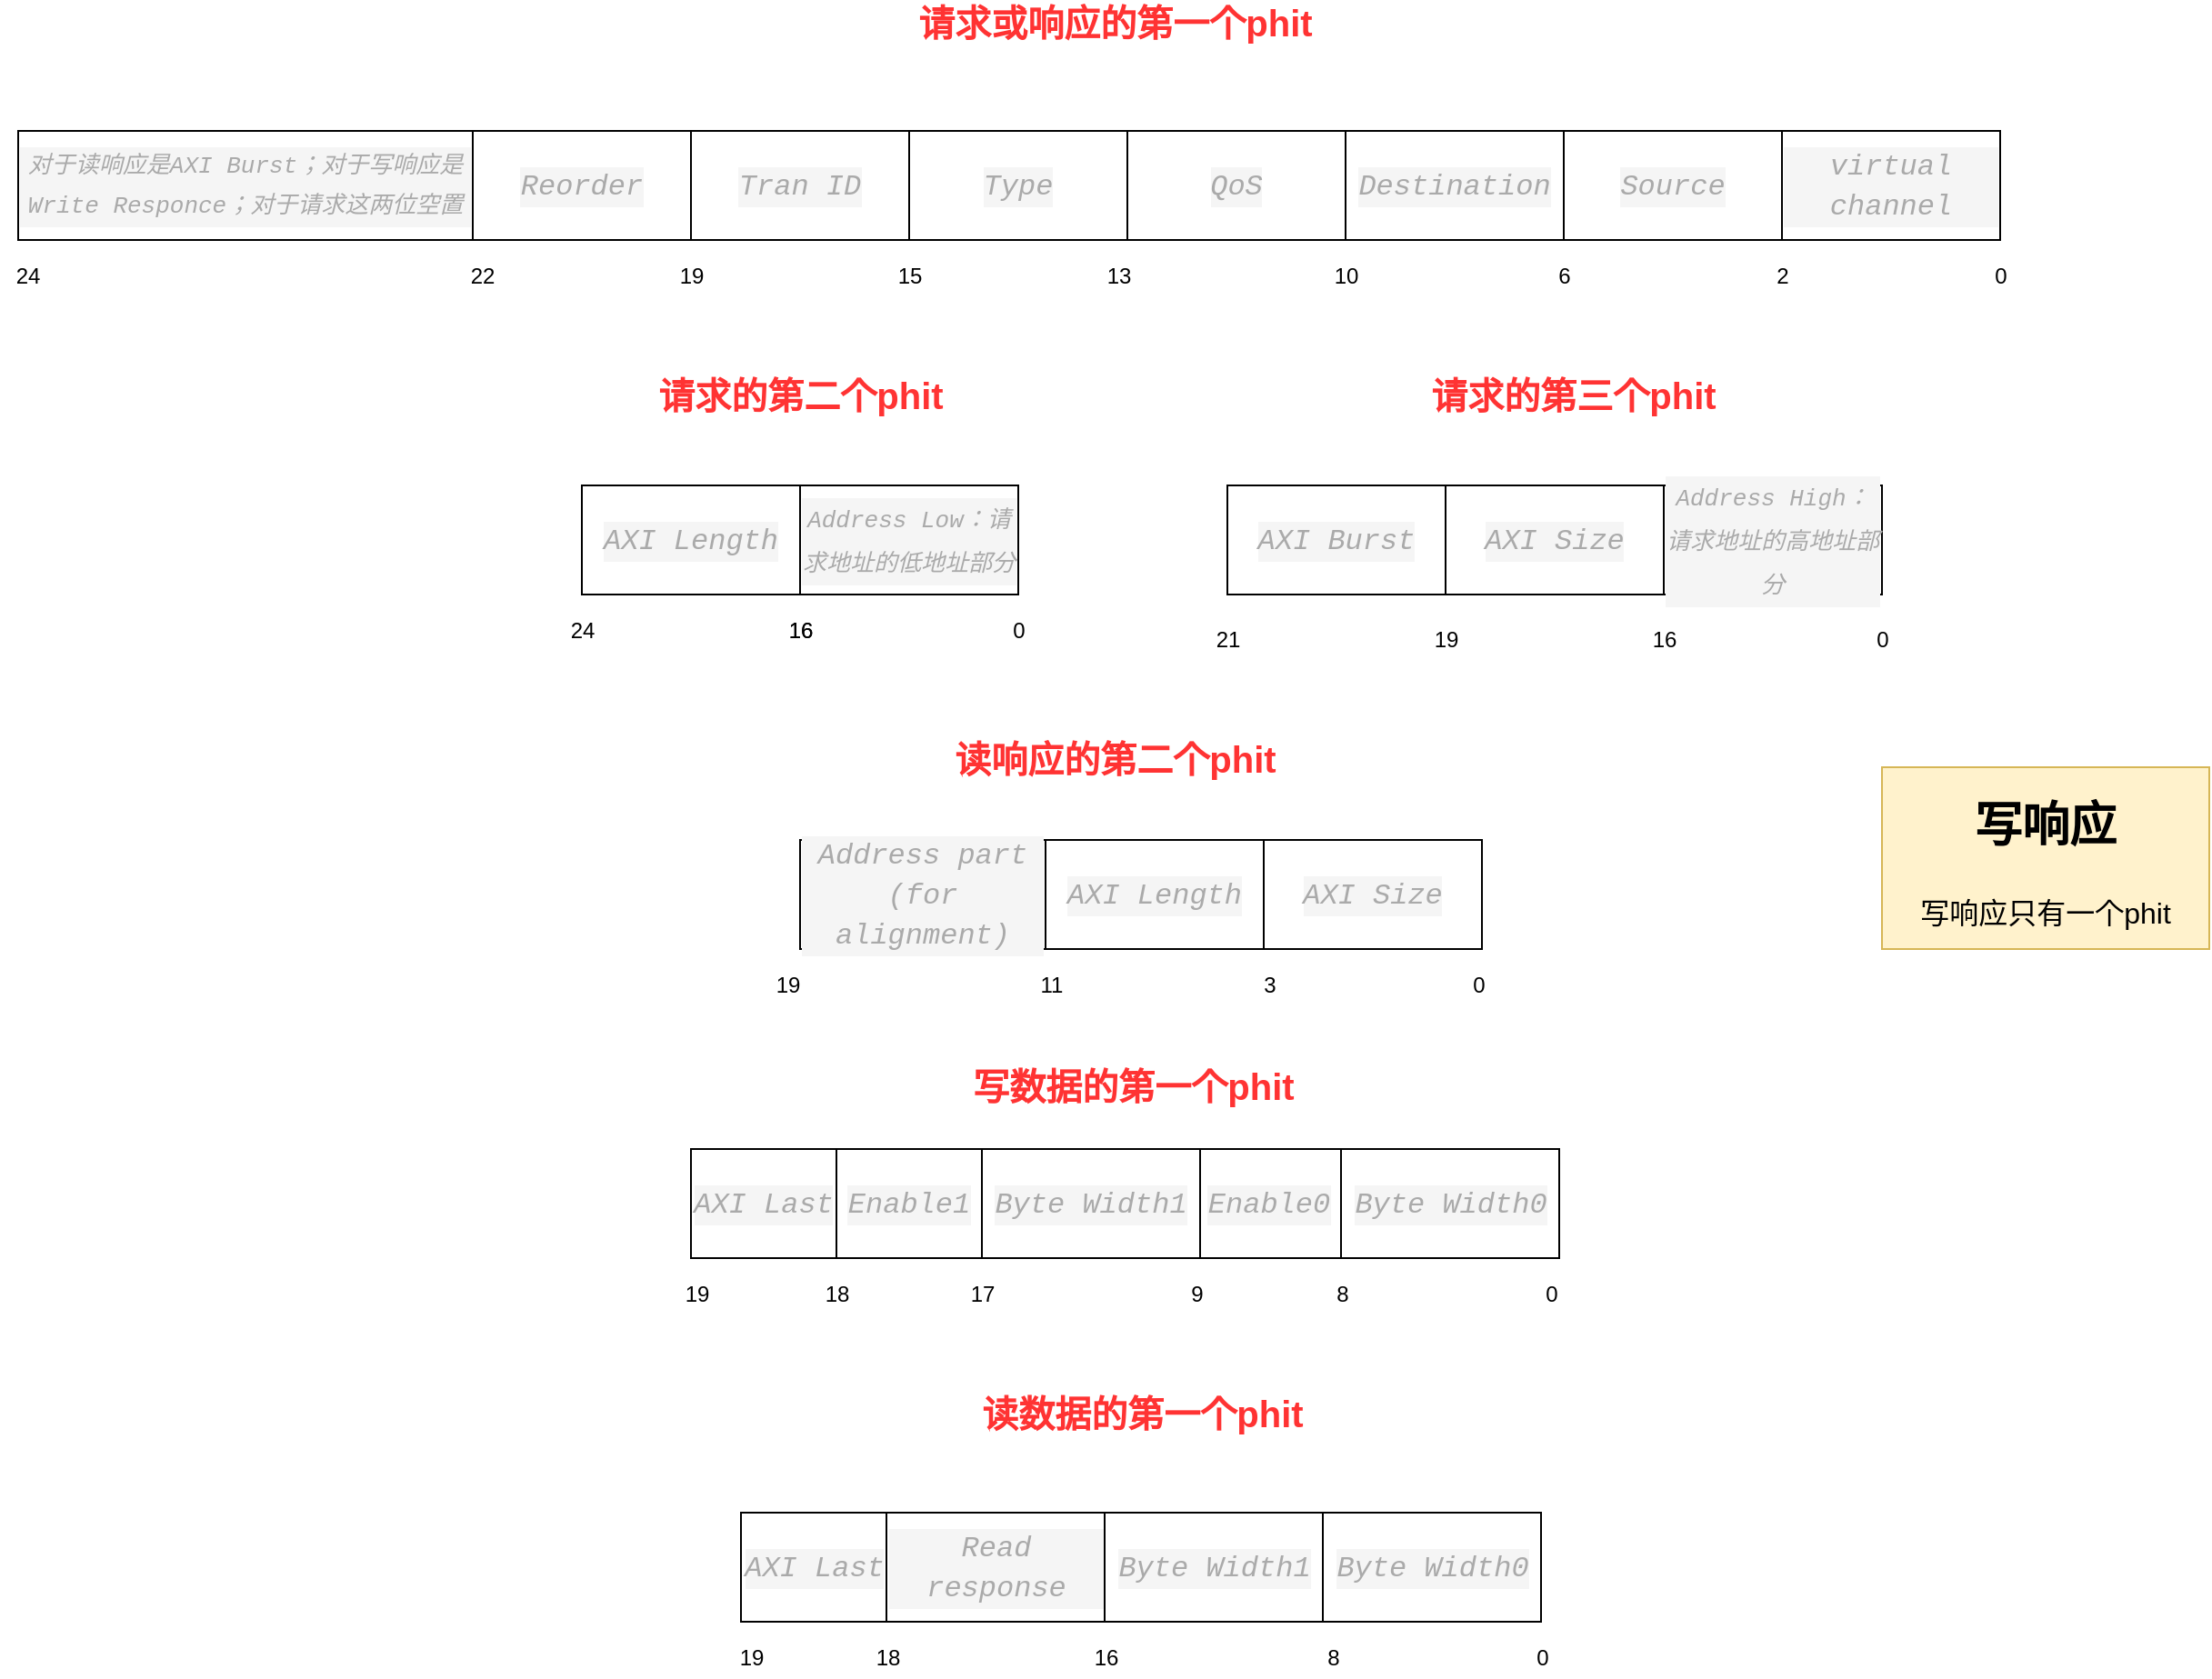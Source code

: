 <mxfile>
    <diagram id="PQt-svyFIWZnys0tedle" name="第 1 页">
        <mxGraphModel dx="2215" dy="555" grid="1" gridSize="10" guides="1" tooltips="1" connect="1" arrows="1" fold="1" page="1" pageScale="1" pageWidth="827" pageHeight="1169" math="0" shadow="0">
            <root>
                <mxCell id="0"/>
                <mxCell id="1" parent="0"/>
                <mxCell id="2" value="&lt;div style=&quot;color: rgb(51 , 51 , 51) ; background-color: rgb(245 , 245 , 245) ; font-family: &amp;#34;consolas&amp;#34; , &amp;#34;courier new&amp;#34; , monospace ; font-size: 16px ; line-height: 22px&quot;&gt;&lt;span style=&quot;color: #aaaaaa ; font-style: italic&quot;&gt;virtual channel&lt;/span&gt;&lt;/div&gt;" style="rounded=0;whiteSpace=wrap;html=1;" vertex="1" parent="1">
                    <mxGeometry x="340" y="210" width="120" height="60" as="geometry"/>
                </mxCell>
                <mxCell id="3" value="&lt;div style=&quot;color: rgb(51 , 51 , 51) ; background-color: rgb(245 , 245 , 245) ; font-family: &amp;#34;consolas&amp;#34; , &amp;#34;courier new&amp;#34; , monospace ; font-size: 16px ; line-height: 22px&quot;&gt;&lt;span style=&quot;color: #aaaaaa ; font-style: italic&quot;&gt;Source&lt;/span&gt;&lt;/div&gt;" style="rounded=0;whiteSpace=wrap;html=1;" vertex="1" parent="1">
                    <mxGeometry x="220" y="210" width="120" height="60" as="geometry"/>
                </mxCell>
                <mxCell id="4" value="&lt;div style=&quot;color: rgb(51 , 51 , 51) ; background-color: rgb(245 , 245 , 245) ; font-family: &amp;#34;consolas&amp;#34; , &amp;#34;courier new&amp;#34; , monospace ; font-size: 16px ; line-height: 22px&quot;&gt;&lt;span style=&quot;color: #aaaaaa ; font-style: italic&quot;&gt;Destination&lt;/span&gt;&lt;/div&gt;" style="rounded=0;whiteSpace=wrap;html=1;" vertex="1" parent="1">
                    <mxGeometry x="100" y="210" width="120" height="60" as="geometry"/>
                </mxCell>
                <mxCell id="5" value="&lt;div style=&quot;color: rgb(51 , 51 , 51) ; background-color: rgb(245 , 245 , 245) ; font-family: &amp;#34;consolas&amp;#34; , &amp;#34;courier new&amp;#34; , monospace ; font-size: 16px ; line-height: 22px&quot;&gt;&lt;span style=&quot;color: #aaaaaa ; font-style: italic&quot;&gt;QoS&lt;/span&gt;&lt;/div&gt;" style="rounded=0;whiteSpace=wrap;html=1;" vertex="1" parent="1">
                    <mxGeometry x="-20" y="210" width="120" height="60" as="geometry"/>
                </mxCell>
                <mxCell id="6" value="&lt;div style=&quot;color: rgb(51 , 51 , 51) ; background-color: rgb(245 , 245 , 245) ; font-family: &amp;#34;consolas&amp;#34; , &amp;#34;courier new&amp;#34; , monospace ; font-size: 16px ; line-height: 22px&quot;&gt;&lt;span style=&quot;color: #aaaaaa ; font-style: italic&quot;&gt;Type&lt;/span&gt;&lt;/div&gt;" style="rounded=0;whiteSpace=wrap;html=1;" vertex="1" parent="1">
                    <mxGeometry x="-140" y="210" width="120" height="60" as="geometry"/>
                </mxCell>
                <mxCell id="7" value="0" style="text;html=1;align=center;verticalAlign=middle;resizable=0;points=[];autosize=1;strokeColor=none;fillColor=none;" vertex="1" parent="1">
                    <mxGeometry x="450" y="280" width="20" height="20" as="geometry"/>
                </mxCell>
                <mxCell id="8" value="2" style="text;html=1;align=center;verticalAlign=middle;resizable=0;points=[];autosize=1;strokeColor=none;fillColor=none;" vertex="1" parent="1">
                    <mxGeometry x="330" y="280" width="20" height="20" as="geometry"/>
                </mxCell>
                <mxCell id="9" value="6" style="text;html=1;align=center;verticalAlign=middle;resizable=0;points=[];autosize=1;strokeColor=none;fillColor=none;" vertex="1" parent="1">
                    <mxGeometry x="210" y="280" width="20" height="20" as="geometry"/>
                </mxCell>
                <mxCell id="10" value="10" style="text;html=1;align=center;verticalAlign=middle;resizable=0;points=[];autosize=1;strokeColor=none;fillColor=none;" vertex="1" parent="1">
                    <mxGeometry x="85" y="280" width="30" height="20" as="geometry"/>
                </mxCell>
                <mxCell id="11" value="13" style="text;html=1;align=center;verticalAlign=middle;resizable=0;points=[];autosize=1;strokeColor=none;fillColor=none;" vertex="1" parent="1">
                    <mxGeometry x="-40" y="280" width="30" height="20" as="geometry"/>
                </mxCell>
                <mxCell id="12" value="15" style="text;html=1;align=center;verticalAlign=middle;resizable=0;points=[];autosize=1;strokeColor=none;fillColor=none;" vertex="1" parent="1">
                    <mxGeometry x="-155" y="280" width="30" height="20" as="geometry"/>
                </mxCell>
                <mxCell id="13" value="&lt;div style=&quot;background-color: rgb(245 , 245 , 245) ; font-family: &amp;#34;consolas&amp;#34; , &amp;#34;courier new&amp;#34; , monospace ; font-size: 16px ; line-height: 22px&quot;&gt;&lt;font color=&quot;#aaaaaa&quot;&gt;&lt;i&gt;Tran ID&lt;/i&gt;&lt;/font&gt;&lt;/div&gt;" style="rounded=0;whiteSpace=wrap;html=1;" vertex="1" parent="1">
                    <mxGeometry x="-260" y="210" width="120" height="60" as="geometry"/>
                </mxCell>
                <mxCell id="14" value="19" style="text;html=1;align=center;verticalAlign=middle;resizable=0;points=[];autosize=1;strokeColor=none;fillColor=none;" vertex="1" parent="1">
                    <mxGeometry x="-275" y="280" width="30" height="20" as="geometry"/>
                </mxCell>
                <mxCell id="15" value="&lt;div style=&quot;background-color: rgb(245 , 245 , 245) ; font-family: &amp;#34;consolas&amp;#34; , &amp;#34;courier new&amp;#34; , monospace ; font-size: 16px ; line-height: 22px&quot;&gt;&lt;font color=&quot;#aaaaaa&quot;&gt;&lt;i&gt;Reorder&lt;/i&gt;&lt;/font&gt;&lt;/div&gt;" style="rounded=0;whiteSpace=wrap;html=1;" vertex="1" parent="1">
                    <mxGeometry x="-380" y="210" width="120" height="60" as="geometry"/>
                </mxCell>
                <mxCell id="16" value="22" style="text;html=1;align=center;verticalAlign=middle;resizable=0;points=[];autosize=1;strokeColor=none;fillColor=none;" vertex="1" parent="1">
                    <mxGeometry x="-390" y="280" width="30" height="20" as="geometry"/>
                </mxCell>
                <mxCell id="17" value="&lt;div style=&quot;color: rgb(51 , 51 , 51) ; background-color: rgb(245 , 245 , 245) ; font-family: &amp;#34;consolas&amp;#34; , &amp;#34;courier new&amp;#34; , monospace ; line-height: 22px ; font-size: 13px&quot;&gt;&lt;span style=&quot;color: #aaaaaa ; font-style: italic&quot;&gt;对于读响应是AXI Burst；对于写响应是&lt;/span&gt;&lt;span style=&quot;color: rgb(170 , 170 , 170) ; font-style: italic&quot;&gt;Write Responce；对于请求这两位空置&lt;/span&gt;&lt;/div&gt;" style="rounded=0;whiteSpace=wrap;html=1;" vertex="1" parent="1">
                    <mxGeometry x="-630" y="210" width="250" height="60" as="geometry"/>
                </mxCell>
                <mxCell id="18" value="24" style="text;html=1;align=center;verticalAlign=middle;resizable=0;points=[];autosize=1;strokeColor=none;fillColor=none;" vertex="1" parent="1">
                    <mxGeometry x="-640" y="280" width="30" height="20" as="geometry"/>
                </mxCell>
                <mxCell id="19" value="&lt;font style=&quot;font-size: 20px&quot; color=&quot;#ff3333&quot;&gt;&lt;b&gt;&lt;font style=&quot;font-size: 20px&quot;&gt;请求或响应的第一个ph&lt;/font&gt;it&lt;/b&gt;&lt;/font&gt;" style="text;html=1;align=center;verticalAlign=middle;resizable=0;points=[];autosize=1;strokeColor=none;fillColor=none;fontSize=13;" vertex="1" parent="1">
                    <mxGeometry x="-142.5" y="140" width="230" height="20" as="geometry"/>
                </mxCell>
                <mxCell id="20" value="&lt;b&gt;请求的第二个phit&lt;/b&gt;" style="text;html=1;align=center;verticalAlign=middle;resizable=0;points=[];autosize=1;strokeColor=none;fillColor=none;fontSize=20;fontColor=#FF3333;" vertex="1" parent="1">
                    <mxGeometry x="-285" y="340" width="170" height="30" as="geometry"/>
                </mxCell>
                <mxCell id="21" value="&lt;div style=&quot;color: rgb(51 , 51 , 51) ; background-color: rgb(245 , 245 , 245) ; font-family: &amp;#34;consolas&amp;#34; , &amp;#34;courier new&amp;#34; , monospace ; line-height: 22px&quot;&gt;&lt;span style=&quot;color: rgb(170 , 170 , 170) ; font-style: italic&quot;&gt;&lt;font style=&quot;font-size: 13px&quot;&gt;Address Low：请求地址的低地址部分&lt;/font&gt;&lt;/span&gt;&lt;/div&gt;" style="rounded=0;whiteSpace=wrap;html=1;fontSize=20;fontColor=#FF3333;" vertex="1" parent="1">
                    <mxGeometry x="-200" y="405" width="120" height="60" as="geometry"/>
                </mxCell>
                <mxCell id="22" value="&lt;div style=&quot;color: rgb(51 , 51 , 51) ; background-color: rgb(245 , 245 , 245) ; font-family: &amp;#34;consolas&amp;#34; , &amp;#34;courier new&amp;#34; , monospace ; font-size: 16px ; line-height: 22px&quot;&gt;&lt;span style=&quot;color: #aaaaaa ; font-style: italic&quot;&gt;AXI Length&lt;/span&gt;&lt;/div&gt;" style="rounded=0;whiteSpace=wrap;html=1;fontSize=20;fontColor=#FF3333;" vertex="1" parent="1">
                    <mxGeometry x="-320" y="405" width="120" height="60" as="geometry"/>
                </mxCell>
                <mxCell id="23" value="0" style="text;html=1;align=center;verticalAlign=middle;resizable=0;points=[];autosize=1;strokeColor=none;fillColor=none;" vertex="1" parent="1">
                    <mxGeometry x="-90" y="475" width="20" height="20" as="geometry"/>
                </mxCell>
                <mxCell id="24" value="16" style="text;html=1;align=center;verticalAlign=middle;resizable=0;points=[];autosize=1;strokeColor=none;fillColor=none;" vertex="1" parent="1">
                    <mxGeometry x="-215" y="475" width="30" height="20" as="geometry"/>
                </mxCell>
                <mxCell id="25" value="24" style="text;html=1;align=center;verticalAlign=middle;resizable=0;points=[];autosize=1;strokeColor=none;fillColor=none;" vertex="1" parent="1">
                    <mxGeometry x="-335" y="475" width="30" height="20" as="geometry"/>
                </mxCell>
                <mxCell id="26" value="&lt;b&gt;请求的第三个phit&lt;/b&gt;" style="text;html=1;align=center;verticalAlign=middle;resizable=0;points=[];autosize=1;strokeColor=none;fillColor=none;fontSize=20;fontColor=#FF3333;" vertex="1" parent="1">
                    <mxGeometry x="140" y="340" width="170" height="30" as="geometry"/>
                </mxCell>
                <mxCell id="27" value="&lt;div style=&quot;color: rgb(51 , 51 , 51) ; background-color: rgb(245 , 245 , 245) ; font-family: &amp;#34;consolas&amp;#34; , &amp;#34;courier new&amp;#34; , monospace ; font-size: 16px ; line-height: 22px&quot;&gt;&lt;span style=&quot;color: #aaaaaa ; font-style: italic&quot;&gt;AXI Size&lt;/span&gt;&lt;/div&gt;" style="rounded=0;whiteSpace=wrap;html=1;fontSize=20;fontColor=#FF3333;" vertex="1" parent="1">
                    <mxGeometry x="155" y="405" width="120" height="60" as="geometry"/>
                </mxCell>
                <mxCell id="28" value="&lt;div style=&quot;color: rgb(51 , 51 , 51) ; background-color: rgb(245 , 245 , 245) ; font-family: &amp;#34;consolas&amp;#34; , &amp;#34;courier new&amp;#34; , monospace ; line-height: 22px&quot;&gt;&lt;span style=&quot;color: rgb(170 , 170 , 170) ; font-style: italic&quot;&gt;&lt;font style=&quot;font-size: 13px&quot;&gt;Address High：请求地址的高地址部分&lt;/font&gt;&lt;/span&gt;&lt;/div&gt;" style="rounded=0;whiteSpace=wrap;html=1;fontSize=20;fontColor=#FF3333;" vertex="1" parent="1">
                    <mxGeometry x="275" y="405" width="120" height="60" as="geometry"/>
                </mxCell>
                <mxCell id="29" value="&lt;div style=&quot;color: rgb(51 , 51 , 51) ; background-color: rgb(245 , 245 , 245) ; font-family: &amp;#34;consolas&amp;#34; , &amp;#34;courier new&amp;#34; , monospace ; font-size: 16px ; line-height: 22px&quot;&gt;&lt;span style=&quot;color: #aaaaaa ; font-style: italic&quot;&gt;AXI Burst&lt;/span&gt;&lt;/div&gt;" style="rounded=0;whiteSpace=wrap;html=1;fontSize=13;fontColor=#FF3333;" vertex="1" parent="1">
                    <mxGeometry x="35" y="405" width="120" height="60" as="geometry"/>
                </mxCell>
                <mxCell id="30" value="0" style="text;html=1;align=center;verticalAlign=middle;resizable=0;points=[];autosize=1;strokeColor=none;fillColor=none;" vertex="1" parent="1">
                    <mxGeometry x="385" y="480" width="20" height="20" as="geometry"/>
                </mxCell>
                <mxCell id="31" value="16" style="text;html=1;align=center;verticalAlign=middle;resizable=0;points=[];autosize=1;strokeColor=none;fillColor=none;" vertex="1" parent="1">
                    <mxGeometry x="260" y="480" width="30" height="20" as="geometry"/>
                </mxCell>
                <mxCell id="32" value="19" style="text;html=1;align=center;verticalAlign=middle;resizable=0;points=[];autosize=1;strokeColor=none;fillColor=none;" vertex="1" parent="1">
                    <mxGeometry x="140" y="480" width="30" height="20" as="geometry"/>
                </mxCell>
                <mxCell id="33" value="21" style="text;html=1;align=center;verticalAlign=middle;resizable=0;points=[];autosize=1;strokeColor=none;fillColor=none;" vertex="1" parent="1">
                    <mxGeometry x="20" y="480" width="30" height="20" as="geometry"/>
                </mxCell>
                <mxCell id="34" value="16" style="text;html=1;align=center;verticalAlign=middle;resizable=0;points=[];autosize=1;strokeColor=none;fillColor=none;" vertex="1" parent="1">
                    <mxGeometry x="-215" y="475" width="30" height="20" as="geometry"/>
                </mxCell>
                <mxCell id="35" value="&lt;b&gt;读响应的第二个phit&lt;/b&gt;" style="text;html=1;align=center;verticalAlign=middle;resizable=0;points=[];autosize=1;strokeColor=none;fillColor=none;fontSize=20;fontColor=#FF3333;" vertex="1" parent="1">
                    <mxGeometry x="-122.5" y="540" width="190" height="30" as="geometry"/>
                </mxCell>
                <mxCell id="36" value="&lt;div style=&quot;color: rgb(51 , 51 , 51) ; background-color: rgb(245 , 245 , 245) ; font-family: &amp;#34;consolas&amp;#34; , &amp;#34;courier new&amp;#34; , monospace ; font-size: 16px ; line-height: 22px&quot;&gt;&lt;span style=&quot;color: #aaaaaa ; font-style: italic&quot;&gt;AXI Size&lt;/span&gt;&lt;/div&gt;" style="rounded=0;whiteSpace=wrap;html=1;fontSize=20;fontColor=#FF3333;" vertex="1" parent="1">
                    <mxGeometry x="55" y="600" width="120" height="60" as="geometry"/>
                </mxCell>
                <mxCell id="37" value="&lt;div style=&quot;color: rgb(51 , 51 , 51) ; background-color: rgb(245 , 245 , 245) ; font-family: &amp;#34;consolas&amp;#34; , &amp;#34;courier new&amp;#34; , monospace ; font-size: 16px ; line-height: 22px&quot;&gt;&lt;span style=&quot;color: #aaaaaa ; font-style: italic&quot;&gt;AXI Length&lt;/span&gt;&lt;/div&gt;" style="rounded=0;whiteSpace=wrap;html=1;fontSize=20;fontColor=#FF3333;" vertex="1" parent="1">
                    <mxGeometry x="-65" y="600" width="120" height="60" as="geometry"/>
                </mxCell>
                <mxCell id="38" value="&lt;font style=&quot;font-size: 16px&quot;&gt;&lt;div style=&quot;color: rgb(51 , 51 , 51) ; background-color: rgb(245 , 245 , 245) ; font-family: &amp;#34;consolas&amp;#34; , &amp;#34;courier new&amp;#34; , monospace ; line-height: 22px&quot;&gt;&lt;span style=&quot;color: #aaaaaa ; font-style: italic&quot;&gt;Address part (for alignment)&lt;/span&gt;&lt;/div&gt;&lt;/font&gt;" style="rounded=0;whiteSpace=wrap;html=1;fontSize=13;fontColor=#FF3333;" vertex="1" parent="1">
                    <mxGeometry x="-200" y="600" width="135" height="60" as="geometry"/>
                </mxCell>
                <mxCell id="39" value="0" style="text;html=1;align=center;verticalAlign=middle;resizable=0;points=[];autosize=1;strokeColor=none;fillColor=none;" vertex="1" parent="1">
                    <mxGeometry x="162.5" y="670" width="20" height="20" as="geometry"/>
                </mxCell>
                <mxCell id="40" value="3" style="text;html=1;align=center;verticalAlign=middle;resizable=0;points=[];autosize=1;strokeColor=none;fillColor=none;" vertex="1" parent="1">
                    <mxGeometry x="47.5" y="670" width="20" height="20" as="geometry"/>
                </mxCell>
                <mxCell id="41" value="11" style="text;html=1;align=center;verticalAlign=middle;resizable=0;points=[];autosize=1;strokeColor=none;fillColor=none;" vertex="1" parent="1">
                    <mxGeometry x="-77.5" y="670" width="30" height="20" as="geometry"/>
                </mxCell>
                <mxCell id="42" value="19" style="text;html=1;align=center;verticalAlign=middle;resizable=0;points=[];autosize=1;strokeColor=none;fillColor=none;" vertex="1" parent="1">
                    <mxGeometry x="-222.5" y="670" width="30" height="20" as="geometry"/>
                </mxCell>
                <mxCell id="43" value="&lt;h1&gt;&lt;font style=&quot;font-size: 26px&quot;&gt;写响应&lt;/font&gt;&lt;/h1&gt;&lt;p&gt;写响应只有一个phit&lt;/p&gt;" style="text;html=1;strokeColor=#d6b656;fillColor=#fff2cc;spacing=5;spacingTop=-20;whiteSpace=wrap;overflow=hidden;rounded=0;fontSize=16;align=center;" vertex="1" parent="1">
                    <mxGeometry x="395" y="560" width="180" height="100" as="geometry"/>
                </mxCell>
                <mxCell id="44" value="&lt;b&gt;写数据的第一个phit&lt;/b&gt;" style="text;html=1;align=center;verticalAlign=middle;resizable=0;points=[];autosize=1;strokeColor=none;fillColor=none;fontSize=20;fontColor=#FF3333;" vertex="1" parent="1">
                    <mxGeometry x="-112.5" y="720" width="190" height="30" as="geometry"/>
                </mxCell>
                <mxCell id="45" value="&lt;div style=&quot;color: rgb(51 , 51 , 51) ; background-color: rgb(245 , 245 , 245) ; font-family: &amp;#34;consolas&amp;#34; , &amp;#34;courier new&amp;#34; , monospace ; line-height: 22px&quot;&gt;&lt;span style=&quot;color: #aaaaaa ; font-style: italic&quot;&gt;Byte Width0&lt;/span&gt;&lt;/div&gt;" style="rounded=0;whiteSpace=wrap;html=1;fontSize=16;fontColor=#FF3333;" vertex="1" parent="1">
                    <mxGeometry x="97.5" y="770" width="120" height="60" as="geometry"/>
                </mxCell>
                <mxCell id="46" value="&lt;div style=&quot;color: rgb(51 , 51 , 51) ; background-color: rgb(245 , 245 , 245) ; font-family: &amp;#34;consolas&amp;#34; , &amp;#34;courier new&amp;#34; , monospace ; line-height: 22px&quot;&gt;&lt;span style=&quot;color: #aaaaaa ; font-style: italic&quot;&gt;Enable0&lt;/span&gt;&lt;/div&gt;" style="rounded=0;whiteSpace=wrap;html=1;fontSize=16;fontColor=#FF3333;" vertex="1" parent="1">
                    <mxGeometry x="17.5" y="770" width="80" height="60" as="geometry"/>
                </mxCell>
                <mxCell id="47" value="0" style="text;html=1;align=center;verticalAlign=middle;resizable=0;points=[];autosize=1;strokeColor=none;fillColor=none;" vertex="1" parent="1">
                    <mxGeometry x="202.5" y="840" width="20" height="20" as="geometry"/>
                </mxCell>
                <mxCell id="48" value="8" style="text;html=1;align=center;verticalAlign=middle;resizable=0;points=[];autosize=1;strokeColor=none;fillColor=none;" vertex="1" parent="1">
                    <mxGeometry x="87.5" y="840" width="20" height="20" as="geometry"/>
                </mxCell>
                <mxCell id="49" value="9" style="text;html=1;align=center;verticalAlign=middle;resizable=0;points=[];autosize=1;strokeColor=none;fillColor=none;" vertex="1" parent="1">
                    <mxGeometry x="7.5" y="840" width="20" height="20" as="geometry"/>
                </mxCell>
                <mxCell id="50" value="&lt;div style=&quot;color: rgb(51 , 51 , 51) ; background-color: rgb(245 , 245 , 245) ; font-family: &amp;#34;consolas&amp;#34; , &amp;#34;courier new&amp;#34; , monospace ; line-height: 22px&quot;&gt;&lt;span style=&quot;color: #aaaaaa ; font-style: italic&quot;&gt;Byte Width1&lt;/span&gt;&lt;/div&gt;" style="rounded=0;whiteSpace=wrap;html=1;fontSize=16;fontColor=#FF3333;" vertex="1" parent="1">
                    <mxGeometry x="-100" y="770" width="120" height="60" as="geometry"/>
                </mxCell>
                <mxCell id="51" value="&lt;div style=&quot;color: rgb(51 , 51 , 51) ; background-color: rgb(245 , 245 , 245) ; font-family: &amp;#34;consolas&amp;#34; , &amp;#34;courier new&amp;#34; , monospace ; line-height: 22px&quot;&gt;&lt;span style=&quot;color: #aaaaaa ; font-style: italic&quot;&gt;Enable1&lt;/span&gt;&lt;/div&gt;" style="rounded=0;whiteSpace=wrap;html=1;fontSize=16;fontColor=#FF3333;" vertex="1" parent="1">
                    <mxGeometry x="-180" y="770" width="80" height="60" as="geometry"/>
                </mxCell>
                <mxCell id="52" value="17" style="text;html=1;align=center;verticalAlign=middle;resizable=0;points=[];autosize=1;strokeColor=none;fillColor=none;" vertex="1" parent="1">
                    <mxGeometry x="-115" y="840" width="30" height="20" as="geometry"/>
                </mxCell>
                <mxCell id="53" value="18" style="text;html=1;align=center;verticalAlign=middle;resizable=0;points=[];autosize=1;strokeColor=none;fillColor=none;" vertex="1" parent="1">
                    <mxGeometry x="-195" y="840" width="30" height="20" as="geometry"/>
                </mxCell>
                <mxCell id="54" value="&lt;div style=&quot;color: rgb(51 , 51 , 51) ; background-color: rgb(245 , 245 , 245) ; font-family: &amp;#34;consolas&amp;#34; , &amp;#34;courier new&amp;#34; , monospace ; line-height: 22px&quot;&gt;&lt;div style=&quot;font-family: &amp;#34;consolas&amp;#34; , &amp;#34;courier new&amp;#34; , monospace ; line-height: 22px&quot;&gt;&lt;span style=&quot;color: #aaaaaa ; font-style: italic&quot;&gt;AXI Last&lt;/span&gt;&lt;/div&gt;&lt;/div&gt;" style="rounded=0;whiteSpace=wrap;html=1;fontSize=16;fontColor=#FF3333;" vertex="1" parent="1">
                    <mxGeometry x="-260" y="770" width="80" height="60" as="geometry"/>
                </mxCell>
                <mxCell id="55" value="19" style="text;html=1;align=center;verticalAlign=middle;resizable=0;points=[];autosize=1;strokeColor=none;fillColor=none;" vertex="1" parent="1">
                    <mxGeometry x="-272.5" y="840" width="30" height="20" as="geometry"/>
                </mxCell>
                <mxCell id="56" value="&lt;b&gt;读数据的第一个phit&lt;/b&gt;" style="text;html=1;align=center;verticalAlign=middle;resizable=0;points=[];autosize=1;strokeColor=none;fillColor=none;fontSize=20;fontColor=#FF3333;" vertex="1" parent="1">
                    <mxGeometry x="-107.5" y="900" width="190" height="30" as="geometry"/>
                </mxCell>
                <mxCell id="57" value="&lt;div style=&quot;color: rgb(51 , 51 , 51) ; background-color: rgb(245 , 245 , 245) ; font-family: &amp;#34;consolas&amp;#34; , &amp;#34;courier new&amp;#34; , monospace ; line-height: 22px&quot;&gt;&lt;span style=&quot;color: #aaaaaa ; font-style: italic&quot;&gt;Byte Width0&lt;/span&gt;&lt;/div&gt;" style="rounded=0;whiteSpace=wrap;html=1;fontSize=16;fontColor=#FF3333;" vertex="1" parent="1">
                    <mxGeometry x="87.5" y="970" width="120" height="60" as="geometry"/>
                </mxCell>
                <mxCell id="58" value="&lt;div style=&quot;color: rgb(51 , 51 , 51) ; background-color: rgb(245 , 245 , 245) ; font-family: &amp;#34;consolas&amp;#34; , &amp;#34;courier new&amp;#34; , monospace ; line-height: 22px&quot;&gt;&lt;span style=&quot;color: #aaaaaa ; font-style: italic&quot;&gt;Byte Width1&lt;/span&gt;&lt;/div&gt;" style="rounded=0;whiteSpace=wrap;html=1;fontSize=16;fontColor=#FF3333;" vertex="1" parent="1">
                    <mxGeometry x="-32.5" y="970" width="120" height="60" as="geometry"/>
                </mxCell>
                <mxCell id="59" value="&#10;&#10;&lt;div style=&quot;color: rgb(51, 51, 51); background-color: rgb(245, 245, 245); font-family: consolas, &amp;quot;courier new&amp;quot;, monospace; font-weight: normal; font-size: 16px; line-height: 22px;&quot;&gt;&lt;div&gt;&lt;span style=&quot;color: #aaaaaa ; font-style: italic&quot;&gt;Read response&lt;/span&gt;&lt;/div&gt;&lt;/div&gt;&#10;&#10;" style="rounded=0;whiteSpace=wrap;html=1;fontSize=16;fontColor=#FF3333;" vertex="1" parent="1">
                    <mxGeometry x="-152.5" y="970" width="120" height="60" as="geometry"/>
                </mxCell>
                <mxCell id="60" value="&lt;div style=&quot;color: rgb(51 , 51 , 51) ; background-color: rgb(245 , 245 , 245) ; font-family: &amp;#34;consolas&amp;#34; , &amp;#34;courier new&amp;#34; , monospace ; line-height: 22px&quot;&gt;&lt;div style=&quot;font-family: &amp;#34;consolas&amp;#34; , &amp;#34;courier new&amp;#34; , monospace ; line-height: 22px&quot;&gt;&lt;span style=&quot;color: #aaaaaa ; font-style: italic&quot;&gt;AXI Last&lt;/span&gt;&lt;/div&gt;&lt;/div&gt;" style="rounded=0;whiteSpace=wrap;html=1;fontSize=16;fontColor=#FF3333;" vertex="1" parent="1">
                    <mxGeometry x="-232.5" y="970" width="80" height="60" as="geometry"/>
                </mxCell>
                <mxCell id="61" value="0" style="text;html=1;align=center;verticalAlign=middle;resizable=0;points=[];autosize=1;strokeColor=none;fillColor=none;" vertex="1" parent="1">
                    <mxGeometry x="197.5" y="1040" width="20" height="20" as="geometry"/>
                </mxCell>
                <mxCell id="62" value="8" style="text;html=1;align=center;verticalAlign=middle;resizable=0;points=[];autosize=1;strokeColor=none;fillColor=none;" vertex="1" parent="1">
                    <mxGeometry x="82.5" y="1040" width="20" height="20" as="geometry"/>
                </mxCell>
                <mxCell id="63" value="16" style="text;html=1;align=center;verticalAlign=middle;resizable=0;points=[];autosize=1;strokeColor=none;fillColor=none;" vertex="1" parent="1">
                    <mxGeometry x="-47.5" y="1040" width="30" height="20" as="geometry"/>
                </mxCell>
                <mxCell id="64" value="18" style="text;html=1;align=center;verticalAlign=middle;resizable=0;points=[];autosize=1;strokeColor=none;fillColor=none;" vertex="1" parent="1">
                    <mxGeometry x="-167.5" y="1040" width="30" height="20" as="geometry"/>
                </mxCell>
                <mxCell id="65" value="19" style="text;html=1;align=center;verticalAlign=middle;resizable=0;points=[];autosize=1;strokeColor=none;fillColor=none;" vertex="1" parent="1">
                    <mxGeometry x="-242.5" y="1040" width="30" height="20" as="geometry"/>
                </mxCell>
            </root>
        </mxGraphModel>
    </diagram>
</mxfile>